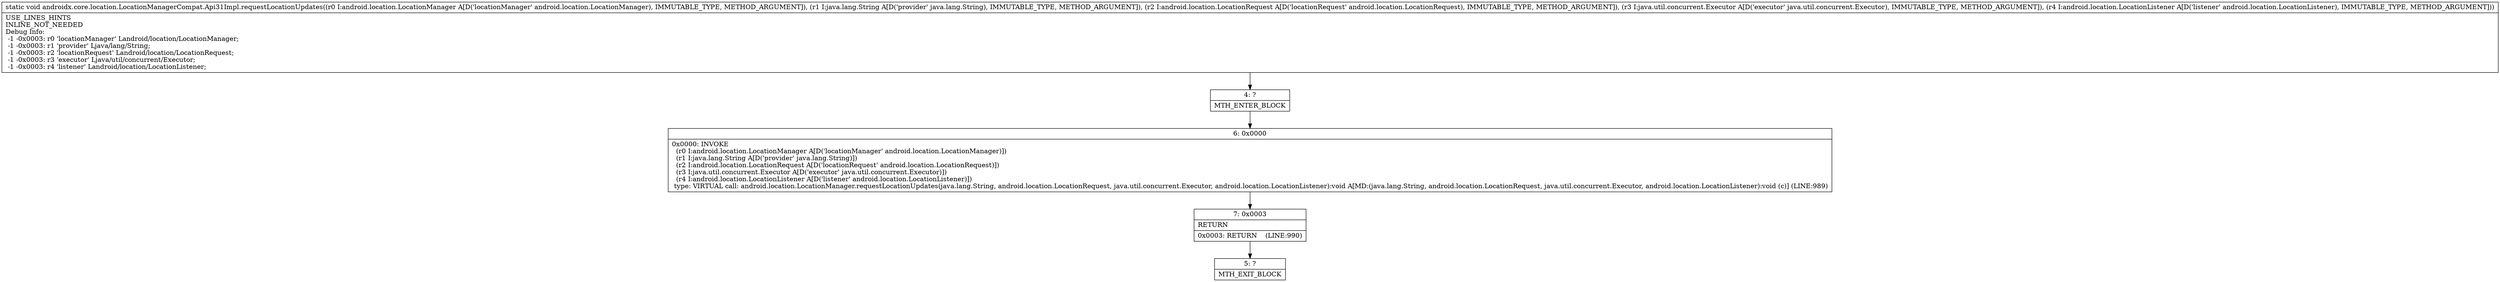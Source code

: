 digraph "CFG forandroidx.core.location.LocationManagerCompat.Api31Impl.requestLocationUpdates(Landroid\/location\/LocationManager;Ljava\/lang\/String;Landroid\/location\/LocationRequest;Ljava\/util\/concurrent\/Executor;Landroid\/location\/LocationListener;)V" {
Node_4 [shape=record,label="{4\:\ ?|MTH_ENTER_BLOCK\l}"];
Node_6 [shape=record,label="{6\:\ 0x0000|0x0000: INVOKE  \l  (r0 I:android.location.LocationManager A[D('locationManager' android.location.LocationManager)])\l  (r1 I:java.lang.String A[D('provider' java.lang.String)])\l  (r2 I:android.location.LocationRequest A[D('locationRequest' android.location.LocationRequest)])\l  (r3 I:java.util.concurrent.Executor A[D('executor' java.util.concurrent.Executor)])\l  (r4 I:android.location.LocationListener A[D('listener' android.location.LocationListener)])\l type: VIRTUAL call: android.location.LocationManager.requestLocationUpdates(java.lang.String, android.location.LocationRequest, java.util.concurrent.Executor, android.location.LocationListener):void A[MD:(java.lang.String, android.location.LocationRequest, java.util.concurrent.Executor, android.location.LocationListener):void (c)] (LINE:989)\l}"];
Node_7 [shape=record,label="{7\:\ 0x0003|RETURN\l|0x0003: RETURN    (LINE:990)\l}"];
Node_5 [shape=record,label="{5\:\ ?|MTH_EXIT_BLOCK\l}"];
MethodNode[shape=record,label="{static void androidx.core.location.LocationManagerCompat.Api31Impl.requestLocationUpdates((r0 I:android.location.LocationManager A[D('locationManager' android.location.LocationManager), IMMUTABLE_TYPE, METHOD_ARGUMENT]), (r1 I:java.lang.String A[D('provider' java.lang.String), IMMUTABLE_TYPE, METHOD_ARGUMENT]), (r2 I:android.location.LocationRequest A[D('locationRequest' android.location.LocationRequest), IMMUTABLE_TYPE, METHOD_ARGUMENT]), (r3 I:java.util.concurrent.Executor A[D('executor' java.util.concurrent.Executor), IMMUTABLE_TYPE, METHOD_ARGUMENT]), (r4 I:android.location.LocationListener A[D('listener' android.location.LocationListener), IMMUTABLE_TYPE, METHOD_ARGUMENT]))  | USE_LINES_HINTS\lINLINE_NOT_NEEDED\lDebug Info:\l  \-1 \-0x0003: r0 'locationManager' Landroid\/location\/LocationManager;\l  \-1 \-0x0003: r1 'provider' Ljava\/lang\/String;\l  \-1 \-0x0003: r2 'locationRequest' Landroid\/location\/LocationRequest;\l  \-1 \-0x0003: r3 'executor' Ljava\/util\/concurrent\/Executor;\l  \-1 \-0x0003: r4 'listener' Landroid\/location\/LocationListener;\l}"];
MethodNode -> Node_4;Node_4 -> Node_6;
Node_6 -> Node_7;
Node_7 -> Node_5;
}

